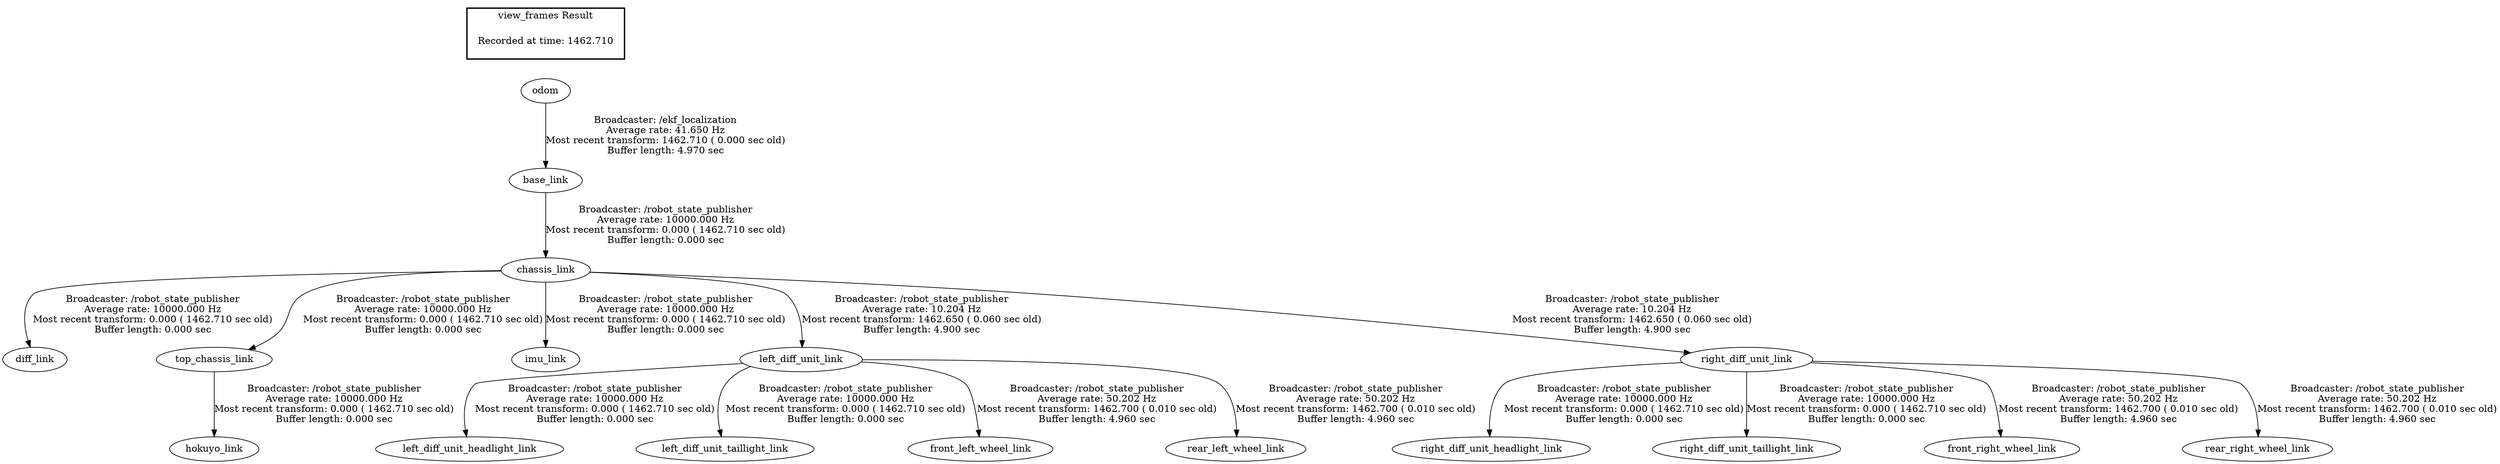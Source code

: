digraph G {
"base_link" -> "chassis_link"[label="Broadcaster: /robot_state_publisher\nAverage rate: 10000.000 Hz\nMost recent transform: 0.000 ( 1462.710 sec old)\nBuffer length: 0.000 sec\n"];
"odom" -> "base_link"[label="Broadcaster: /ekf_localization\nAverage rate: 41.650 Hz\nMost recent transform: 1462.710 ( 0.000 sec old)\nBuffer length: 4.970 sec\n"];
"chassis_link" -> "diff_link"[label="Broadcaster: /robot_state_publisher\nAverage rate: 10000.000 Hz\nMost recent transform: 0.000 ( 1462.710 sec old)\nBuffer length: 0.000 sec\n"];
"top_chassis_link" -> "hokuyo_link"[label="Broadcaster: /robot_state_publisher\nAverage rate: 10000.000 Hz\nMost recent transform: 0.000 ( 1462.710 sec old)\nBuffer length: 0.000 sec\n"];
"chassis_link" -> "top_chassis_link"[label="Broadcaster: /robot_state_publisher\nAverage rate: 10000.000 Hz\nMost recent transform: 0.000 ( 1462.710 sec old)\nBuffer length: 0.000 sec\n"];
"chassis_link" -> "imu_link"[label="Broadcaster: /robot_state_publisher\nAverage rate: 10000.000 Hz\nMost recent transform: 0.000 ( 1462.710 sec old)\nBuffer length: 0.000 sec\n"];
"left_diff_unit_link" -> "left_diff_unit_headlight_link"[label="Broadcaster: /robot_state_publisher\nAverage rate: 10000.000 Hz\nMost recent transform: 0.000 ( 1462.710 sec old)\nBuffer length: 0.000 sec\n"];
"chassis_link" -> "left_diff_unit_link"[label="Broadcaster: /robot_state_publisher\nAverage rate: 10.204 Hz\nMost recent transform: 1462.650 ( 0.060 sec old)\nBuffer length: 4.900 sec\n"];
"left_diff_unit_link" -> "left_diff_unit_taillight_link"[label="Broadcaster: /robot_state_publisher\nAverage rate: 10000.000 Hz\nMost recent transform: 0.000 ( 1462.710 sec old)\nBuffer length: 0.000 sec\n"];
"right_diff_unit_link" -> "right_diff_unit_headlight_link"[label="Broadcaster: /robot_state_publisher\nAverage rate: 10000.000 Hz\nMost recent transform: 0.000 ( 1462.710 sec old)\nBuffer length: 0.000 sec\n"];
"chassis_link" -> "right_diff_unit_link"[label="Broadcaster: /robot_state_publisher\nAverage rate: 10.204 Hz\nMost recent transform: 1462.650 ( 0.060 sec old)\nBuffer length: 4.900 sec\n"];
"right_diff_unit_link" -> "right_diff_unit_taillight_link"[label="Broadcaster: /robot_state_publisher\nAverage rate: 10000.000 Hz\nMost recent transform: 0.000 ( 1462.710 sec old)\nBuffer length: 0.000 sec\n"];
"left_diff_unit_link" -> "front_left_wheel_link"[label="Broadcaster: /robot_state_publisher\nAverage rate: 50.202 Hz\nMost recent transform: 1462.700 ( 0.010 sec old)\nBuffer length: 4.960 sec\n"];
"right_diff_unit_link" -> "front_right_wheel_link"[label="Broadcaster: /robot_state_publisher\nAverage rate: 50.202 Hz\nMost recent transform: 1462.700 ( 0.010 sec old)\nBuffer length: 4.960 sec\n"];
"left_diff_unit_link" -> "rear_left_wheel_link"[label="Broadcaster: /robot_state_publisher\nAverage rate: 50.202 Hz\nMost recent transform: 1462.700 ( 0.010 sec old)\nBuffer length: 4.960 sec\n"];
"right_diff_unit_link" -> "rear_right_wheel_link"[label="Broadcaster: /robot_state_publisher\nAverage rate: 50.202 Hz\nMost recent transform: 1462.700 ( 0.010 sec old)\nBuffer length: 4.960 sec\n"];
edge [style=invis];
 subgraph cluster_legend { style=bold; color=black; label ="view_frames Result";
"Recorded at time: 1462.710"[ shape=plaintext ] ;
 }->"odom";
}